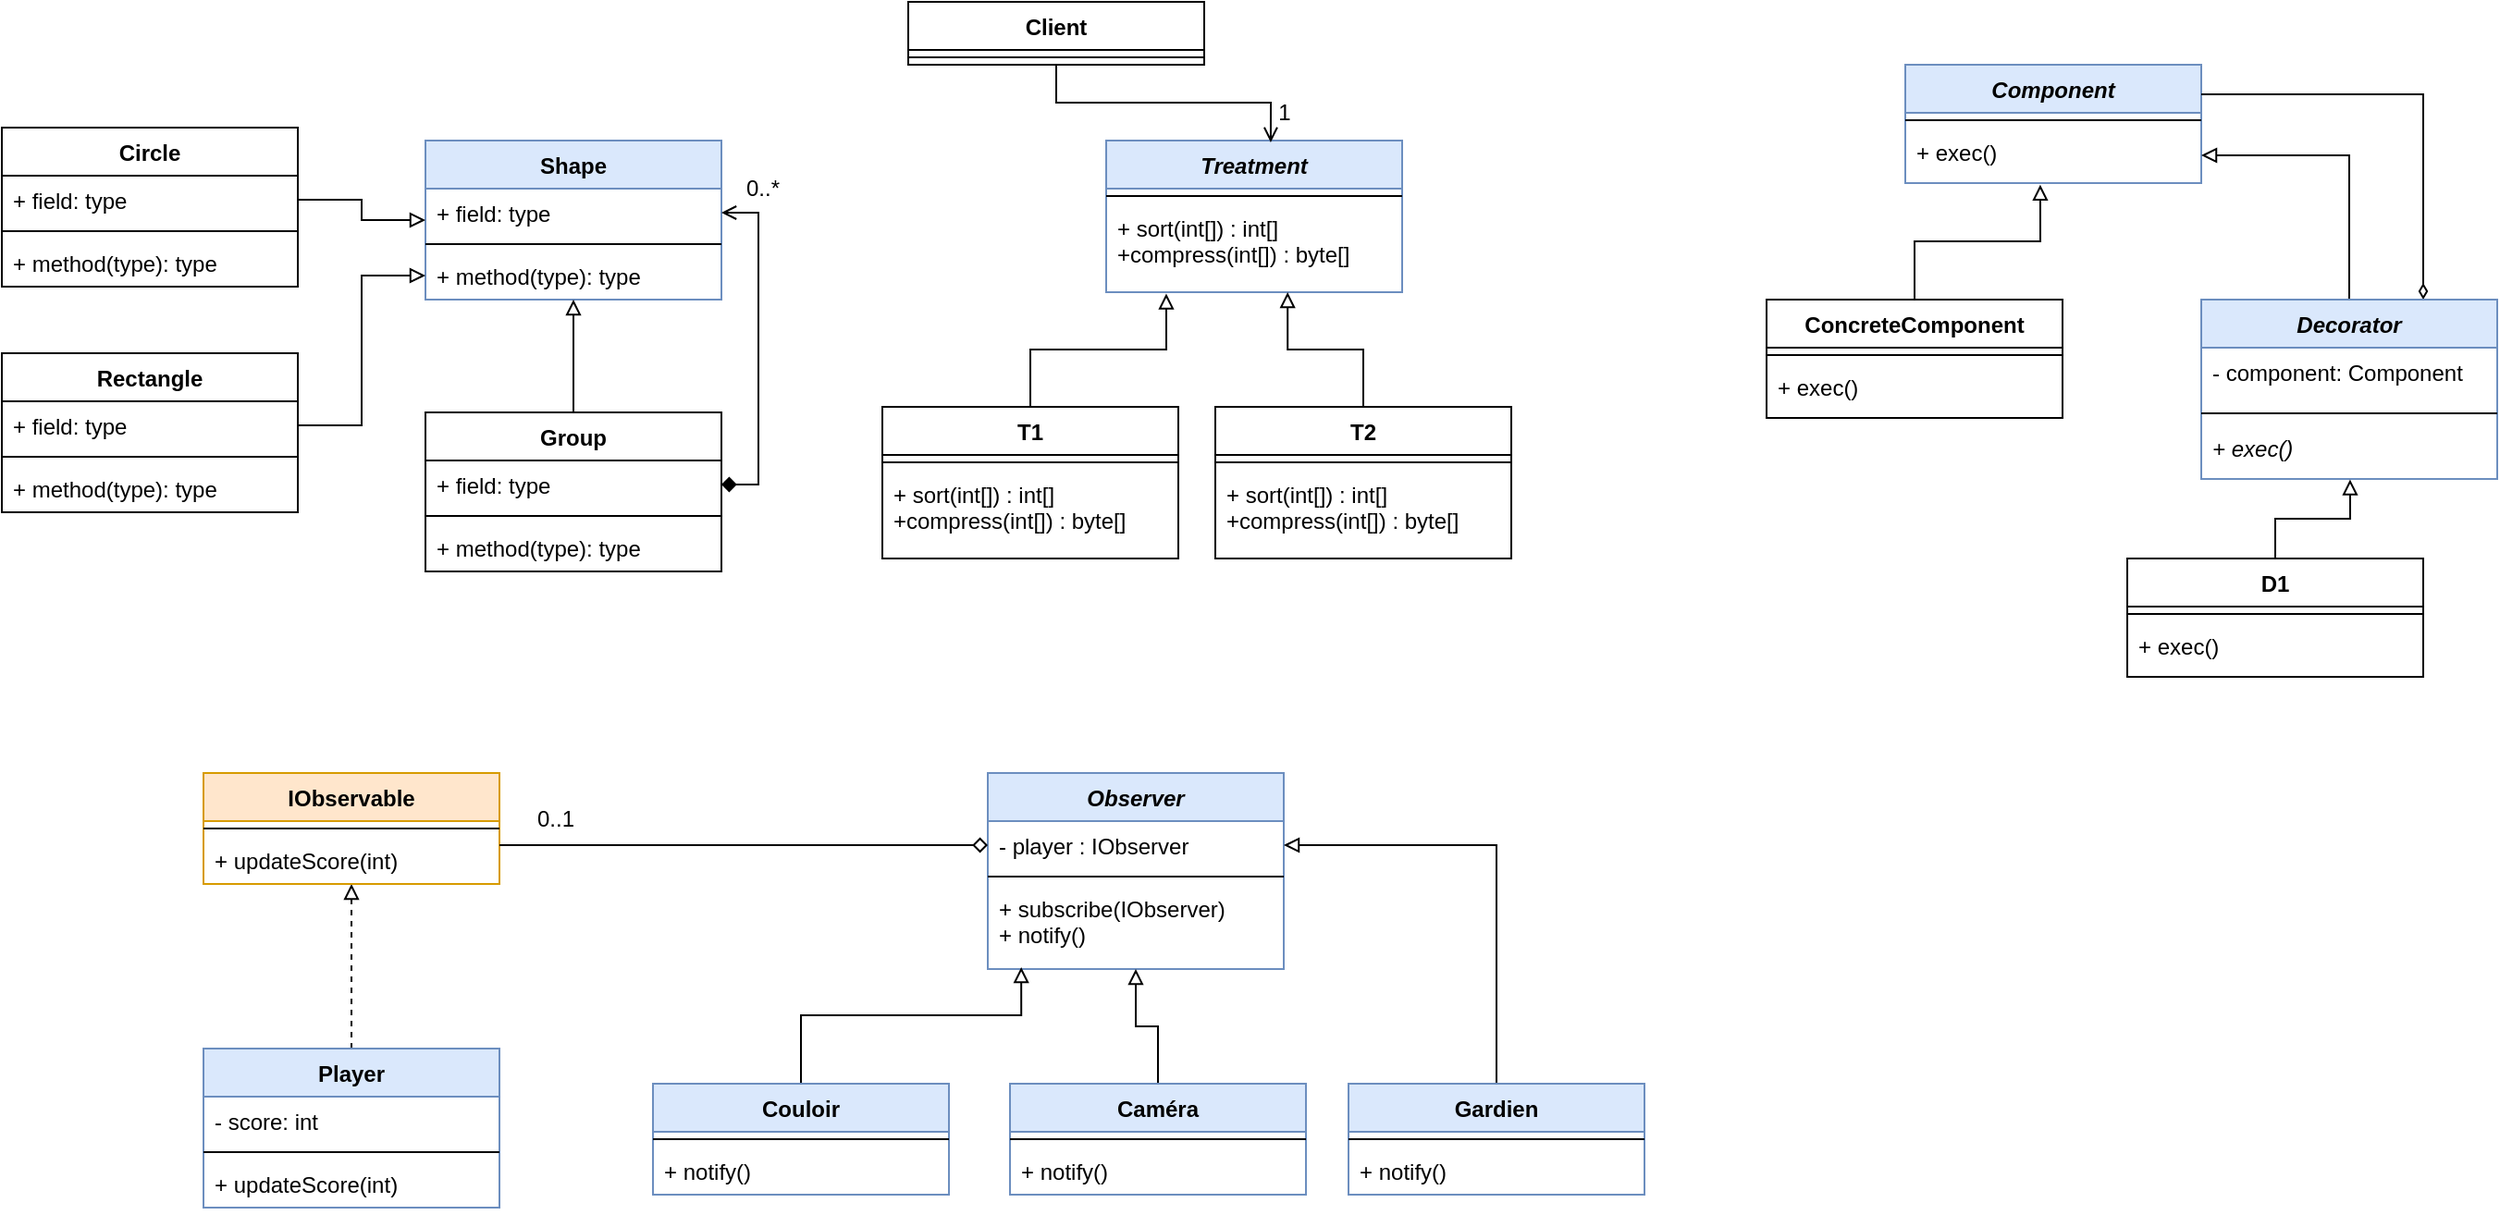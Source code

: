 <mxfile version="13.9.8" type="device"><diagram id="2H9A1jw4fal9ineINF5-" name="Page-1"><mxGraphModel dx="1332" dy="516" grid="0" gridSize="10" guides="1" tooltips="1" connect="1" arrows="1" fold="1" page="1" pageScale="1" pageWidth="850" pageHeight="1100" math="0" shadow="0"><root><mxCell id="0"/><mxCell id="1" parent="0"/><mxCell id="ANPajh8Pm7d0To7wUgdD-1" value="Shape" style="swimlane;fontStyle=1;align=center;verticalAlign=top;childLayout=stackLayout;horizontal=1;startSize=26;horizontalStack=0;resizeParent=1;resizeParentMax=0;resizeLast=0;collapsible=1;marginBottom=0;fillColor=#dae8fc;strokeColor=#6c8ebf;" vertex="1" parent="1"><mxGeometry x="282" y="148" width="160" height="86" as="geometry"/></mxCell><mxCell id="ANPajh8Pm7d0To7wUgdD-2" value="+ field: type" style="text;strokeColor=none;fillColor=none;align=left;verticalAlign=top;spacingLeft=4;spacingRight=4;overflow=hidden;rotatable=0;points=[[0,0.5],[1,0.5]];portConstraint=eastwest;" vertex="1" parent="ANPajh8Pm7d0To7wUgdD-1"><mxGeometry y="26" width="160" height="26" as="geometry"/></mxCell><mxCell id="ANPajh8Pm7d0To7wUgdD-3" value="" style="line;strokeWidth=1;fillColor=none;align=left;verticalAlign=middle;spacingTop=-1;spacingLeft=3;spacingRight=3;rotatable=0;labelPosition=right;points=[];portConstraint=eastwest;" vertex="1" parent="ANPajh8Pm7d0To7wUgdD-1"><mxGeometry y="52" width="160" height="8" as="geometry"/></mxCell><mxCell id="ANPajh8Pm7d0To7wUgdD-4" value="+ method(type): type" style="text;strokeColor=none;fillColor=none;align=left;verticalAlign=top;spacingLeft=4;spacingRight=4;overflow=hidden;rotatable=0;points=[[0,0.5],[1,0.5]];portConstraint=eastwest;" vertex="1" parent="ANPajh8Pm7d0To7wUgdD-1"><mxGeometry y="60" width="160" height="26" as="geometry"/></mxCell><mxCell id="ANPajh8Pm7d0To7wUgdD-5" value="Circle" style="swimlane;fontStyle=1;align=center;verticalAlign=top;childLayout=stackLayout;horizontal=1;startSize=26;horizontalStack=0;resizeParent=1;resizeParentMax=0;resizeLast=0;collapsible=1;marginBottom=0;" vertex="1" parent="1"><mxGeometry x="53" y="141" width="160" height="86" as="geometry"/></mxCell><mxCell id="ANPajh8Pm7d0To7wUgdD-6" value="+ field: type" style="text;strokeColor=none;fillColor=none;align=left;verticalAlign=top;spacingLeft=4;spacingRight=4;overflow=hidden;rotatable=0;points=[[0,0.5],[1,0.5]];portConstraint=eastwest;" vertex="1" parent="ANPajh8Pm7d0To7wUgdD-5"><mxGeometry y="26" width="160" height="26" as="geometry"/></mxCell><mxCell id="ANPajh8Pm7d0To7wUgdD-7" value="" style="line;strokeWidth=1;fillColor=none;align=left;verticalAlign=middle;spacingTop=-1;spacingLeft=3;spacingRight=3;rotatable=0;labelPosition=right;points=[];portConstraint=eastwest;" vertex="1" parent="ANPajh8Pm7d0To7wUgdD-5"><mxGeometry y="52" width="160" height="8" as="geometry"/></mxCell><mxCell id="ANPajh8Pm7d0To7wUgdD-8" value="+ method(type): type" style="text;strokeColor=none;fillColor=none;align=left;verticalAlign=top;spacingLeft=4;spacingRight=4;overflow=hidden;rotatable=0;points=[[0,0.5],[1,0.5]];portConstraint=eastwest;" vertex="1" parent="ANPajh8Pm7d0To7wUgdD-5"><mxGeometry y="60" width="160" height="26" as="geometry"/></mxCell><mxCell id="ANPajh8Pm7d0To7wUgdD-9" value="Rectangle" style="swimlane;fontStyle=1;align=center;verticalAlign=top;childLayout=stackLayout;horizontal=1;startSize=26;horizontalStack=0;resizeParent=1;resizeParentMax=0;resizeLast=0;collapsible=1;marginBottom=0;" vertex="1" parent="1"><mxGeometry x="53" y="263" width="160" height="86" as="geometry"/></mxCell><mxCell id="ANPajh8Pm7d0To7wUgdD-10" value="+ field: type" style="text;strokeColor=none;fillColor=none;align=left;verticalAlign=top;spacingLeft=4;spacingRight=4;overflow=hidden;rotatable=0;points=[[0,0.5],[1,0.5]];portConstraint=eastwest;" vertex="1" parent="ANPajh8Pm7d0To7wUgdD-9"><mxGeometry y="26" width="160" height="26" as="geometry"/></mxCell><mxCell id="ANPajh8Pm7d0To7wUgdD-11" value="" style="line;strokeWidth=1;fillColor=none;align=left;verticalAlign=middle;spacingTop=-1;spacingLeft=3;spacingRight=3;rotatable=0;labelPosition=right;points=[];portConstraint=eastwest;" vertex="1" parent="ANPajh8Pm7d0To7wUgdD-9"><mxGeometry y="52" width="160" height="8" as="geometry"/></mxCell><mxCell id="ANPajh8Pm7d0To7wUgdD-12" value="+ method(type): type" style="text;strokeColor=none;fillColor=none;align=left;verticalAlign=top;spacingLeft=4;spacingRight=4;overflow=hidden;rotatable=0;points=[[0,0.5],[1,0.5]];portConstraint=eastwest;" vertex="1" parent="ANPajh8Pm7d0To7wUgdD-9"><mxGeometry y="60" width="160" height="26" as="geometry"/></mxCell><mxCell id="ANPajh8Pm7d0To7wUgdD-34" style="edgeStyle=orthogonalEdgeStyle;rounded=0;orthogonalLoop=1;jettySize=auto;html=1;endArrow=block;endFill=0;" edge="1" parent="1" source="ANPajh8Pm7d0To7wUgdD-13" target="ANPajh8Pm7d0To7wUgdD-1"><mxGeometry relative="1" as="geometry"/></mxCell><mxCell id="ANPajh8Pm7d0To7wUgdD-13" value="Group" style="swimlane;fontStyle=1;align=center;verticalAlign=top;childLayout=stackLayout;horizontal=1;startSize=26;horizontalStack=0;resizeParent=1;resizeParentMax=0;resizeLast=0;collapsible=1;marginBottom=0;" vertex="1" parent="1"><mxGeometry x="282" y="295" width="160" height="86" as="geometry"/></mxCell><mxCell id="ANPajh8Pm7d0To7wUgdD-14" value="+ field: type" style="text;strokeColor=none;fillColor=none;align=left;verticalAlign=top;spacingLeft=4;spacingRight=4;overflow=hidden;rotatable=0;points=[[0,0.5],[1,0.5]];portConstraint=eastwest;" vertex="1" parent="ANPajh8Pm7d0To7wUgdD-13"><mxGeometry y="26" width="160" height="26" as="geometry"/></mxCell><mxCell id="ANPajh8Pm7d0To7wUgdD-15" value="" style="line;strokeWidth=1;fillColor=none;align=left;verticalAlign=middle;spacingTop=-1;spacingLeft=3;spacingRight=3;rotatable=0;labelPosition=right;points=[];portConstraint=eastwest;" vertex="1" parent="ANPajh8Pm7d0To7wUgdD-13"><mxGeometry y="52" width="160" height="8" as="geometry"/></mxCell><mxCell id="ANPajh8Pm7d0To7wUgdD-16" value="+ method(type): type" style="text;strokeColor=none;fillColor=none;align=left;verticalAlign=top;spacingLeft=4;spacingRight=4;overflow=hidden;rotatable=0;points=[[0,0.5],[1,0.5]];portConstraint=eastwest;" vertex="1" parent="ANPajh8Pm7d0To7wUgdD-13"><mxGeometry y="60" width="160" height="26" as="geometry"/></mxCell><mxCell id="ANPajh8Pm7d0To7wUgdD-17" value="Treatment" style="swimlane;fontStyle=3;align=center;verticalAlign=top;childLayout=stackLayout;horizontal=1;startSize=26;horizontalStack=0;resizeParent=1;resizeParentMax=0;resizeLast=0;collapsible=1;marginBottom=0;fillColor=#dae8fc;strokeColor=#6c8ebf;" vertex="1" parent="1"><mxGeometry x="650" y="148" width="160" height="82" as="geometry"/></mxCell><mxCell id="ANPajh8Pm7d0To7wUgdD-19" value="" style="line;strokeWidth=1;fillColor=none;align=left;verticalAlign=middle;spacingTop=-1;spacingLeft=3;spacingRight=3;rotatable=0;labelPosition=right;points=[];portConstraint=eastwest;" vertex="1" parent="ANPajh8Pm7d0To7wUgdD-17"><mxGeometry y="26" width="160" height="8" as="geometry"/></mxCell><mxCell id="ANPajh8Pm7d0To7wUgdD-20" value="+ sort(int[]) : int[]&#10;+compress(int[]) : byte[]" style="text;strokeColor=none;fillColor=none;align=left;verticalAlign=top;spacingLeft=4;spacingRight=4;overflow=hidden;rotatable=0;points=[[0,0.5],[1,0.5]];portConstraint=eastwest;" vertex="1" parent="ANPajh8Pm7d0To7wUgdD-17"><mxGeometry y="34" width="160" height="48" as="geometry"/></mxCell><mxCell id="ANPajh8Pm7d0To7wUgdD-36" style="edgeStyle=orthogonalEdgeStyle;rounded=0;orthogonalLoop=1;jettySize=auto;html=1;entryX=0.203;entryY=1.015;entryDx=0;entryDy=0;entryPerimeter=0;endArrow=block;endFill=0;" edge="1" parent="1" source="ANPajh8Pm7d0To7wUgdD-25" target="ANPajh8Pm7d0To7wUgdD-20"><mxGeometry relative="1" as="geometry"><mxPoint x="683" y="251" as="targetPoint"/></mxGeometry></mxCell><mxCell id="ANPajh8Pm7d0To7wUgdD-25" value="T1" style="swimlane;fontStyle=1;align=center;verticalAlign=top;childLayout=stackLayout;horizontal=1;startSize=26;horizontalStack=0;resizeParent=1;resizeParentMax=0;resizeLast=0;collapsible=1;marginBottom=0;" vertex="1" parent="1"><mxGeometry x="529" y="292" width="160" height="82" as="geometry"/></mxCell><mxCell id="ANPajh8Pm7d0To7wUgdD-27" value="" style="line;strokeWidth=1;fillColor=none;align=left;verticalAlign=middle;spacingTop=-1;spacingLeft=3;spacingRight=3;rotatable=0;labelPosition=right;points=[];portConstraint=eastwest;" vertex="1" parent="ANPajh8Pm7d0To7wUgdD-25"><mxGeometry y="26" width="160" height="8" as="geometry"/></mxCell><mxCell id="ANPajh8Pm7d0To7wUgdD-28" value="+ sort(int[]) : int[]&#10;+compress(int[]) : byte[]" style="text;strokeColor=none;fillColor=none;align=left;verticalAlign=top;spacingLeft=4;spacingRight=4;overflow=hidden;rotatable=0;points=[[0,0.5],[1,0.5]];portConstraint=eastwest;" vertex="1" parent="ANPajh8Pm7d0To7wUgdD-25"><mxGeometry y="34" width="160" height="48" as="geometry"/></mxCell><mxCell id="ANPajh8Pm7d0To7wUgdD-37" style="edgeStyle=orthogonalEdgeStyle;rounded=0;orthogonalLoop=1;jettySize=auto;html=1;entryX=0.613;entryY=1;entryDx=0;entryDy=0;entryPerimeter=0;endArrow=block;endFill=0;" edge="1" parent="1" source="ANPajh8Pm7d0To7wUgdD-29" target="ANPajh8Pm7d0To7wUgdD-20"><mxGeometry relative="1" as="geometry"/></mxCell><mxCell id="ANPajh8Pm7d0To7wUgdD-29" value="T2" style="swimlane;fontStyle=1;align=center;verticalAlign=top;childLayout=stackLayout;horizontal=1;startSize=26;horizontalStack=0;resizeParent=1;resizeParentMax=0;resizeLast=0;collapsible=1;marginBottom=0;" vertex="1" parent="1"><mxGeometry x="709" y="292" width="160" height="82" as="geometry"/></mxCell><mxCell id="ANPajh8Pm7d0To7wUgdD-30" value="" style="line;strokeWidth=1;fillColor=none;align=left;verticalAlign=middle;spacingTop=-1;spacingLeft=3;spacingRight=3;rotatable=0;labelPosition=right;points=[];portConstraint=eastwest;" vertex="1" parent="ANPajh8Pm7d0To7wUgdD-29"><mxGeometry y="26" width="160" height="8" as="geometry"/></mxCell><mxCell id="ANPajh8Pm7d0To7wUgdD-31" value="+ sort(int[]) : int[]&#10;+compress(int[]) : byte[]" style="text;strokeColor=none;fillColor=none;align=left;verticalAlign=top;spacingLeft=4;spacingRight=4;overflow=hidden;rotatable=0;points=[[0,0.5],[1,0.5]];portConstraint=eastwest;" vertex="1" parent="ANPajh8Pm7d0To7wUgdD-29"><mxGeometry y="34" width="160" height="48" as="geometry"/></mxCell><mxCell id="ANPajh8Pm7d0To7wUgdD-32" style="edgeStyle=orthogonalEdgeStyle;rounded=0;orthogonalLoop=1;jettySize=auto;html=1;entryX=0;entryY=0.5;entryDx=0;entryDy=0;endArrow=block;endFill=0;" edge="1" parent="1" source="ANPajh8Pm7d0To7wUgdD-6" target="ANPajh8Pm7d0To7wUgdD-1"><mxGeometry relative="1" as="geometry"/></mxCell><mxCell id="ANPajh8Pm7d0To7wUgdD-33" style="edgeStyle=orthogonalEdgeStyle;rounded=0;orthogonalLoop=1;jettySize=auto;html=1;entryX=0;entryY=0.5;entryDx=0;entryDy=0;endArrow=block;endFill=0;" edge="1" parent="1" source="ANPajh8Pm7d0To7wUgdD-10" target="ANPajh8Pm7d0To7wUgdD-4"><mxGeometry relative="1" as="geometry"/></mxCell><mxCell id="ANPajh8Pm7d0To7wUgdD-35" style="edgeStyle=orthogonalEdgeStyle;rounded=0;orthogonalLoop=1;jettySize=auto;html=1;entryX=1;entryY=0.5;entryDx=0;entryDy=0;endArrow=open;endFill=0;startArrow=diamond;startFill=1;targetPerimeterSpacing=0;jumpSize=6;" edge="1" parent="1" source="ANPajh8Pm7d0To7wUgdD-14" target="ANPajh8Pm7d0To7wUgdD-2"><mxGeometry relative="1" as="geometry"><Array as="points"><mxPoint x="462" y="334"/><mxPoint x="462" y="187"/></Array></mxGeometry></mxCell><mxCell id="ANPajh8Pm7d0To7wUgdD-41" style="edgeStyle=orthogonalEdgeStyle;rounded=0;orthogonalLoop=1;jettySize=auto;html=1;entryX=0.556;entryY=0.012;entryDx=0;entryDy=0;entryPerimeter=0;endArrow=open;endFill=0;" edge="1" parent="1" source="ANPajh8Pm7d0To7wUgdD-38" target="ANPajh8Pm7d0To7wUgdD-17"><mxGeometry relative="1" as="geometry"/></mxCell><mxCell id="ANPajh8Pm7d0To7wUgdD-38" value="Client" style="swimlane;fontStyle=1;align=center;verticalAlign=top;childLayout=stackLayout;horizontal=1;startSize=26;horizontalStack=0;resizeParent=1;resizeParentMax=0;resizeLast=0;collapsible=1;marginBottom=0;" vertex="1" parent="1"><mxGeometry x="543" y="73" width="160" height="34" as="geometry"/></mxCell><mxCell id="ANPajh8Pm7d0To7wUgdD-39" value="" style="line;strokeWidth=1;fillColor=none;align=left;verticalAlign=middle;spacingTop=-1;spacingLeft=3;spacingRight=3;rotatable=0;labelPosition=right;points=[];portConstraint=eastwest;" vertex="1" parent="ANPajh8Pm7d0To7wUgdD-38"><mxGeometry y="26" width="160" height="8" as="geometry"/></mxCell><mxCell id="ANPajh8Pm7d0To7wUgdD-42" value="1" style="text;html=1;align=center;verticalAlign=middle;resizable=0;points=[];autosize=1;" vertex="1" parent="1"><mxGeometry x="737" y="124" width="17" height="18" as="geometry"/></mxCell><mxCell id="ANPajh8Pm7d0To7wUgdD-43" value="0..*" style="text;html=1;align=center;verticalAlign=middle;resizable=0;points=[];autosize=1;" vertex="1" parent="1"><mxGeometry x="450" y="165" width="28" height="18" as="geometry"/></mxCell><mxCell id="ANPajh8Pm7d0To7wUgdD-44" value="Component" style="swimlane;fontStyle=3;align=center;verticalAlign=top;childLayout=stackLayout;horizontal=1;startSize=26;horizontalStack=0;resizeParent=1;resizeParentMax=0;resizeLast=0;collapsible=1;marginBottom=0;fillColor=#dae8fc;strokeColor=#6c8ebf;" vertex="1" parent="1"><mxGeometry x="1082" y="107" width="160" height="64" as="geometry"/></mxCell><mxCell id="ANPajh8Pm7d0To7wUgdD-45" value="" style="line;strokeWidth=1;fillColor=none;align=left;verticalAlign=middle;spacingTop=-1;spacingLeft=3;spacingRight=3;rotatable=0;labelPosition=right;points=[];portConstraint=eastwest;" vertex="1" parent="ANPajh8Pm7d0To7wUgdD-44"><mxGeometry y="26" width="160" height="8" as="geometry"/></mxCell><mxCell id="ANPajh8Pm7d0To7wUgdD-46" value="+ exec()" style="text;strokeColor=none;fillColor=none;align=left;verticalAlign=top;spacingLeft=4;spacingRight=4;overflow=hidden;rotatable=0;points=[[0,0.5],[1,0.5]];portConstraint=eastwest;" vertex="1" parent="ANPajh8Pm7d0To7wUgdD-44"><mxGeometry y="34" width="160" height="30" as="geometry"/></mxCell><mxCell id="ANPajh8Pm7d0To7wUgdD-54" style="edgeStyle=orthogonalEdgeStyle;rounded=0;jumpSize=6;orthogonalLoop=1;jettySize=auto;html=1;startArrow=none;startFill=0;sourcePerimeterSpacing=0;endArrow=block;endFill=0;targetPerimeterSpacing=0;strokeColor=#000000;entryX=0.456;entryY=1.029;entryDx=0;entryDy=0;entryPerimeter=0;" edge="1" parent="1" source="ANPajh8Pm7d0To7wUgdD-47" target="ANPajh8Pm7d0To7wUgdD-46"><mxGeometry relative="1" as="geometry"><mxPoint x="1155.571" y="178.143" as="targetPoint"/></mxGeometry></mxCell><mxCell id="ANPajh8Pm7d0To7wUgdD-47" value="ConcreteComponent" style="swimlane;fontStyle=1;align=center;verticalAlign=top;childLayout=stackLayout;horizontal=1;startSize=26;horizontalStack=0;resizeParent=1;resizeParentMax=0;resizeLast=0;collapsible=1;marginBottom=0;" vertex="1" parent="1"><mxGeometry x="1007" y="234" width="160" height="64" as="geometry"/></mxCell><mxCell id="ANPajh8Pm7d0To7wUgdD-48" value="" style="line;strokeWidth=1;fillColor=none;align=left;verticalAlign=middle;spacingTop=-1;spacingLeft=3;spacingRight=3;rotatable=0;labelPosition=right;points=[];portConstraint=eastwest;" vertex="1" parent="ANPajh8Pm7d0To7wUgdD-47"><mxGeometry y="26" width="160" height="8" as="geometry"/></mxCell><mxCell id="ANPajh8Pm7d0To7wUgdD-49" value="+ exec()" style="text;strokeColor=none;fillColor=none;align=left;verticalAlign=top;spacingLeft=4;spacingRight=4;overflow=hidden;rotatable=0;points=[[0,0.5],[1,0.5]];portConstraint=eastwest;" vertex="1" parent="ANPajh8Pm7d0To7wUgdD-47"><mxGeometry y="34" width="160" height="30" as="geometry"/></mxCell><mxCell id="ANPajh8Pm7d0To7wUgdD-53" style="edgeStyle=orthogonalEdgeStyle;rounded=0;jumpSize=6;orthogonalLoop=1;jettySize=auto;html=1;entryX=1;entryY=0.5;entryDx=0;entryDy=0;startArrow=none;startFill=0;sourcePerimeterSpacing=0;endArrow=block;endFill=0;targetPerimeterSpacing=0;strokeColor=#000000;" edge="1" parent="1" source="ANPajh8Pm7d0To7wUgdD-50" target="ANPajh8Pm7d0To7wUgdD-46"><mxGeometry relative="1" as="geometry"/></mxCell><mxCell id="ANPajh8Pm7d0To7wUgdD-55" style="edgeStyle=orthogonalEdgeStyle;rounded=0;jumpSize=6;orthogonalLoop=1;jettySize=auto;html=1;exitX=0.75;exitY=0;exitDx=0;exitDy=0;entryX=1;entryY=0.25;entryDx=0;entryDy=0;startArrow=diamondThin;startFill=0;sourcePerimeterSpacing=0;endArrow=none;endFill=0;targetPerimeterSpacing=0;strokeColor=#000000;strokeWidth=1;arcSize=40;" edge="1" parent="1" source="ANPajh8Pm7d0To7wUgdD-50" target="ANPajh8Pm7d0To7wUgdD-44"><mxGeometry relative="1" as="geometry"/></mxCell><mxCell id="ANPajh8Pm7d0To7wUgdD-50" value="Decorator" style="swimlane;fontStyle=3;align=center;verticalAlign=top;childLayout=stackLayout;horizontal=1;startSize=26;horizontalStack=0;resizeParent=1;resizeParentMax=0;resizeLast=0;collapsible=1;marginBottom=0;fillColor=#dae8fc;strokeColor=#6c8ebf;" vertex="1" parent="1"><mxGeometry x="1242" y="234" width="160" height="97" as="geometry"/></mxCell><mxCell id="ANPajh8Pm7d0To7wUgdD-56" value="- component: Component" style="text;strokeColor=none;fillColor=none;align=left;verticalAlign=top;spacingLeft=4;spacingRight=4;overflow=hidden;rotatable=0;points=[[0,0.5],[1,0.5]];portConstraint=eastwest;" vertex="1" parent="ANPajh8Pm7d0To7wUgdD-50"><mxGeometry y="26" width="160" height="30" as="geometry"/></mxCell><mxCell id="ANPajh8Pm7d0To7wUgdD-51" value="" style="line;strokeWidth=1;fillColor=none;align=left;verticalAlign=middle;spacingTop=-1;spacingLeft=3;spacingRight=3;rotatable=0;labelPosition=right;points=[];portConstraint=eastwest;" vertex="1" parent="ANPajh8Pm7d0To7wUgdD-50"><mxGeometry y="56" width="160" height="11" as="geometry"/></mxCell><mxCell id="ANPajh8Pm7d0To7wUgdD-52" value="+ exec()" style="text;strokeColor=none;fillColor=none;align=left;verticalAlign=top;spacingLeft=4;spacingRight=4;overflow=hidden;rotatable=0;points=[[0,0.5],[1,0.5]];portConstraint=eastwest;fontStyle=2" vertex="1" parent="ANPajh8Pm7d0To7wUgdD-50"><mxGeometry y="67" width="160" height="30" as="geometry"/></mxCell><mxCell id="ANPajh8Pm7d0To7wUgdD-60" style="edgeStyle=orthogonalEdgeStyle;rounded=0;jumpSize=6;orthogonalLoop=1;jettySize=auto;html=1;entryX=0.503;entryY=1.01;entryDx=0;entryDy=0;entryPerimeter=0;startArrow=none;startFill=0;sourcePerimeterSpacing=0;endArrow=block;endFill=0;targetPerimeterSpacing=0;strokeColor=#000000;strokeWidth=1;" edge="1" parent="1" source="ANPajh8Pm7d0To7wUgdD-57" target="ANPajh8Pm7d0To7wUgdD-52"><mxGeometry relative="1" as="geometry"/></mxCell><mxCell id="ANPajh8Pm7d0To7wUgdD-57" value="D1" style="swimlane;fontStyle=1;align=center;verticalAlign=top;childLayout=stackLayout;horizontal=1;startSize=26;horizontalStack=0;resizeParent=1;resizeParentMax=0;resizeLast=0;collapsible=1;marginBottom=0;" vertex="1" parent="1"><mxGeometry x="1202" y="374" width="160" height="64" as="geometry"/></mxCell><mxCell id="ANPajh8Pm7d0To7wUgdD-58" value="" style="line;strokeWidth=1;fillColor=none;align=left;verticalAlign=middle;spacingTop=-1;spacingLeft=3;spacingRight=3;rotatable=0;labelPosition=right;points=[];portConstraint=eastwest;" vertex="1" parent="ANPajh8Pm7d0To7wUgdD-57"><mxGeometry y="26" width="160" height="8" as="geometry"/></mxCell><mxCell id="ANPajh8Pm7d0To7wUgdD-59" value="+ exec()" style="text;strokeColor=none;fillColor=none;align=left;verticalAlign=top;spacingLeft=4;spacingRight=4;overflow=hidden;rotatable=0;points=[[0,0.5],[1,0.5]];portConstraint=eastwest;" vertex="1" parent="ANPajh8Pm7d0To7wUgdD-57"><mxGeometry y="34" width="160" height="30" as="geometry"/></mxCell><mxCell id="ANPajh8Pm7d0To7wUgdD-85" style="edgeStyle=orthogonalEdgeStyle;rounded=0;jumpSize=6;orthogonalLoop=1;jettySize=auto;html=1;startArrow=none;startFill=0;sourcePerimeterSpacing=0;endArrow=block;endFill=0;targetPerimeterSpacing=0;strokeColor=#000000;strokeWidth=1;dashed=1;" edge="1" parent="1" source="ANPajh8Pm7d0To7wUgdD-61" target="ANPajh8Pm7d0To7wUgdD-65"><mxGeometry relative="1" as="geometry"/></mxCell><mxCell id="ANPajh8Pm7d0To7wUgdD-61" value="Player" style="swimlane;fontStyle=1;align=center;verticalAlign=top;childLayout=stackLayout;horizontal=1;startSize=26;horizontalStack=0;resizeParent=1;resizeParentMax=0;resizeLast=0;collapsible=1;marginBottom=0;fillColor=#dae8fc;strokeColor=#6c8ebf;" vertex="1" parent="1"><mxGeometry x="162" y="639" width="160" height="86" as="geometry"/></mxCell><mxCell id="ANPajh8Pm7d0To7wUgdD-62" value="- score: int" style="text;strokeColor=none;fillColor=none;align=left;verticalAlign=top;spacingLeft=4;spacingRight=4;overflow=hidden;rotatable=0;points=[[0,0.5],[1,0.5]];portConstraint=eastwest;" vertex="1" parent="ANPajh8Pm7d0To7wUgdD-61"><mxGeometry y="26" width="160" height="26" as="geometry"/></mxCell><mxCell id="ANPajh8Pm7d0To7wUgdD-63" value="" style="line;strokeWidth=1;fillColor=none;align=left;verticalAlign=middle;spacingTop=-1;spacingLeft=3;spacingRight=3;rotatable=0;labelPosition=right;points=[];portConstraint=eastwest;" vertex="1" parent="ANPajh8Pm7d0To7wUgdD-61"><mxGeometry y="52" width="160" height="8" as="geometry"/></mxCell><mxCell id="ANPajh8Pm7d0To7wUgdD-91" value="+ updateScore(int)" style="text;strokeColor=none;fillColor=none;align=left;verticalAlign=top;spacingLeft=4;spacingRight=4;overflow=hidden;rotatable=0;points=[[0,0.5],[1,0.5]];portConstraint=eastwest;" vertex="1" parent="ANPajh8Pm7d0To7wUgdD-61"><mxGeometry y="60" width="160" height="26" as="geometry"/></mxCell><mxCell id="ANPajh8Pm7d0To7wUgdD-65" value="IObservable" style="swimlane;fontStyle=1;align=center;verticalAlign=top;childLayout=stackLayout;horizontal=1;startSize=26;horizontalStack=0;resizeParent=1;resizeParentMax=0;resizeLast=0;collapsible=1;marginBottom=0;fillColor=#ffe6cc;strokeColor=#d79b00;" vertex="1" parent="1"><mxGeometry x="162" y="490" width="160" height="60" as="geometry"/></mxCell><mxCell id="ANPajh8Pm7d0To7wUgdD-67" value="" style="line;strokeWidth=1;fillColor=none;align=left;verticalAlign=middle;spacingTop=-1;spacingLeft=3;spacingRight=3;rotatable=0;labelPosition=right;points=[];portConstraint=eastwest;" vertex="1" parent="ANPajh8Pm7d0To7wUgdD-65"><mxGeometry y="26" width="160" height="8" as="geometry"/></mxCell><mxCell id="ANPajh8Pm7d0To7wUgdD-68" value="+ updateScore(int)" style="text;strokeColor=none;fillColor=none;align=left;verticalAlign=top;spacingLeft=4;spacingRight=4;overflow=hidden;rotatable=0;points=[[0,0.5],[1,0.5]];portConstraint=eastwest;" vertex="1" parent="ANPajh8Pm7d0To7wUgdD-65"><mxGeometry y="34" width="160" height="26" as="geometry"/></mxCell><mxCell id="ANPajh8Pm7d0To7wUgdD-69" value="Observer" style="swimlane;fontStyle=3;align=center;verticalAlign=top;childLayout=stackLayout;horizontal=1;startSize=26;horizontalStack=0;resizeParent=1;resizeParentMax=0;resizeLast=0;collapsible=1;marginBottom=0;fillColor=#dae8fc;strokeColor=#6c8ebf;" vertex="1" parent="1"><mxGeometry x="586" y="490" width="160" height="106" as="geometry"/></mxCell><mxCell id="ANPajh8Pm7d0To7wUgdD-70" value="- player : IObserver" style="text;strokeColor=none;fillColor=none;align=left;verticalAlign=top;spacingLeft=4;spacingRight=4;overflow=hidden;rotatable=0;points=[[0,0.5],[1,0.5]];portConstraint=eastwest;" vertex="1" parent="ANPajh8Pm7d0To7wUgdD-69"><mxGeometry y="26" width="160" height="26" as="geometry"/></mxCell><mxCell id="ANPajh8Pm7d0To7wUgdD-71" value="" style="line;strokeWidth=1;fillColor=none;align=left;verticalAlign=middle;spacingTop=-1;spacingLeft=3;spacingRight=3;rotatable=0;labelPosition=right;points=[];portConstraint=eastwest;" vertex="1" parent="ANPajh8Pm7d0To7wUgdD-69"><mxGeometry y="52" width="160" height="8" as="geometry"/></mxCell><mxCell id="ANPajh8Pm7d0To7wUgdD-72" value="+ subscribe(IObserver)&#10;+ notify()" style="text;strokeColor=none;fillColor=none;align=left;verticalAlign=top;spacingLeft=4;spacingRight=4;overflow=hidden;rotatable=0;points=[[0,0.5],[1,0.5]];portConstraint=eastwest;" vertex="1" parent="ANPajh8Pm7d0To7wUgdD-69"><mxGeometry y="60" width="160" height="46" as="geometry"/></mxCell><mxCell id="ANPajh8Pm7d0To7wUgdD-87" style="edgeStyle=orthogonalEdgeStyle;rounded=0;jumpSize=6;orthogonalLoop=1;jettySize=auto;html=1;entryX=0.113;entryY=0.978;entryDx=0;entryDy=0;startArrow=none;startFill=0;sourcePerimeterSpacing=0;endArrow=block;endFill=0;targetPerimeterSpacing=0;strokeColor=#000000;strokeWidth=1;entryPerimeter=0;" edge="1" parent="1" source="ANPajh8Pm7d0To7wUgdD-73" target="ANPajh8Pm7d0To7wUgdD-72"><mxGeometry relative="1" as="geometry"><Array as="points"><mxPoint x="485" y="621"/><mxPoint x="604" y="621"/></Array></mxGeometry></mxCell><mxCell id="ANPajh8Pm7d0To7wUgdD-73" value="Couloir" style="swimlane;fontStyle=1;align=center;verticalAlign=top;childLayout=stackLayout;horizontal=1;startSize=26;horizontalStack=0;resizeParent=1;resizeParentMax=0;resizeLast=0;collapsible=1;marginBottom=0;fillColor=#dae8fc;strokeColor=#6c8ebf;" vertex="1" parent="1"><mxGeometry x="405" y="658" width="160" height="60" as="geometry"/></mxCell><mxCell id="ANPajh8Pm7d0To7wUgdD-75" value="" style="line;strokeWidth=1;fillColor=none;align=left;verticalAlign=middle;spacingTop=-1;spacingLeft=3;spacingRight=3;rotatable=0;labelPosition=right;points=[];portConstraint=eastwest;" vertex="1" parent="ANPajh8Pm7d0To7wUgdD-73"><mxGeometry y="26" width="160" height="8" as="geometry"/></mxCell><mxCell id="ANPajh8Pm7d0To7wUgdD-76" value="+ notify()" style="text;strokeColor=none;fillColor=none;align=left;verticalAlign=top;spacingLeft=4;spacingRight=4;overflow=hidden;rotatable=0;points=[[0,0.5],[1,0.5]];portConstraint=eastwest;" vertex="1" parent="ANPajh8Pm7d0To7wUgdD-73"><mxGeometry y="34" width="160" height="26" as="geometry"/></mxCell><mxCell id="ANPajh8Pm7d0To7wUgdD-86" style="edgeStyle=orthogonalEdgeStyle;rounded=0;jumpSize=6;orthogonalLoop=1;jettySize=auto;html=1;startArrow=none;startFill=0;sourcePerimeterSpacing=0;endArrow=block;endFill=0;targetPerimeterSpacing=0;strokeColor=#000000;strokeWidth=1;" edge="1" parent="1" source="ANPajh8Pm7d0To7wUgdD-77" target="ANPajh8Pm7d0To7wUgdD-69"><mxGeometry relative="1" as="geometry"/></mxCell><mxCell id="ANPajh8Pm7d0To7wUgdD-77" value="Caméra" style="swimlane;fontStyle=1;align=center;verticalAlign=top;childLayout=stackLayout;horizontal=1;startSize=26;horizontalStack=0;resizeParent=1;resizeParentMax=0;resizeLast=0;collapsible=1;marginBottom=0;fillColor=#dae8fc;strokeColor=#6c8ebf;" vertex="1" parent="1"><mxGeometry x="598" y="658" width="160" height="60" as="geometry"/></mxCell><mxCell id="ANPajh8Pm7d0To7wUgdD-79" value="" style="line;strokeWidth=1;fillColor=none;align=left;verticalAlign=middle;spacingTop=-1;spacingLeft=3;spacingRight=3;rotatable=0;labelPosition=right;points=[];portConstraint=eastwest;" vertex="1" parent="ANPajh8Pm7d0To7wUgdD-77"><mxGeometry y="26" width="160" height="8" as="geometry"/></mxCell><mxCell id="ANPajh8Pm7d0To7wUgdD-80" value="+ notify()" style="text;strokeColor=none;fillColor=none;align=left;verticalAlign=top;spacingLeft=4;spacingRight=4;overflow=hidden;rotatable=0;points=[[0,0.5],[1,0.5]];portConstraint=eastwest;" vertex="1" parent="ANPajh8Pm7d0To7wUgdD-77"><mxGeometry y="34" width="160" height="26" as="geometry"/></mxCell><mxCell id="ANPajh8Pm7d0To7wUgdD-88" style="edgeStyle=orthogonalEdgeStyle;rounded=0;jumpSize=6;orthogonalLoop=1;jettySize=auto;html=1;startArrow=none;startFill=0;sourcePerimeterSpacing=0;endArrow=block;endFill=0;targetPerimeterSpacing=0;strokeColor=#000000;strokeWidth=1;" edge="1" parent="1" source="ANPajh8Pm7d0To7wUgdD-81" target="ANPajh8Pm7d0To7wUgdD-70"><mxGeometry relative="1" as="geometry"/></mxCell><mxCell id="ANPajh8Pm7d0To7wUgdD-81" value="Gardien" style="swimlane;fontStyle=1;align=center;verticalAlign=top;childLayout=stackLayout;horizontal=1;startSize=26;horizontalStack=0;resizeParent=1;resizeParentMax=0;resizeLast=0;collapsible=1;marginBottom=0;fillColor=#dae8fc;strokeColor=#6c8ebf;" vertex="1" parent="1"><mxGeometry x="781" y="658" width="160" height="60" as="geometry"/></mxCell><mxCell id="ANPajh8Pm7d0To7wUgdD-83" value="" style="line;strokeWidth=1;fillColor=none;align=left;verticalAlign=middle;spacingTop=-1;spacingLeft=3;spacingRight=3;rotatable=0;labelPosition=right;points=[];portConstraint=eastwest;" vertex="1" parent="ANPajh8Pm7d0To7wUgdD-81"><mxGeometry y="26" width="160" height="8" as="geometry"/></mxCell><mxCell id="ANPajh8Pm7d0To7wUgdD-84" value="+ notify()" style="text;strokeColor=none;fillColor=none;align=left;verticalAlign=top;spacingLeft=4;spacingRight=4;overflow=hidden;rotatable=0;points=[[0,0.5],[1,0.5]];portConstraint=eastwest;" vertex="1" parent="ANPajh8Pm7d0To7wUgdD-81"><mxGeometry y="34" width="160" height="26" as="geometry"/></mxCell><mxCell id="ANPajh8Pm7d0To7wUgdD-89" style="edgeStyle=orthogonalEdgeStyle;rounded=0;jumpSize=6;orthogonalLoop=1;jettySize=auto;html=1;entryX=1;entryY=0.5;entryDx=0;entryDy=0;startArrow=diamond;startFill=0;sourcePerimeterSpacing=0;endArrow=none;endFill=0;targetPerimeterSpacing=0;strokeColor=#000000;strokeWidth=1;" edge="1" parent="1" source="ANPajh8Pm7d0To7wUgdD-70"><mxGeometry relative="1" as="geometry"><mxPoint x="322" y="529" as="targetPoint"/></mxGeometry></mxCell><mxCell id="ANPajh8Pm7d0To7wUgdD-90" value="0..1" style="text;html=1;align=center;verticalAlign=middle;resizable=0;points=[];autosize=1;" vertex="1" parent="1"><mxGeometry x="337" y="506" width="30" height="18" as="geometry"/></mxCell></root></mxGraphModel></diagram></mxfile>